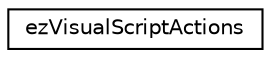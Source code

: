 digraph "Graphical Class Hierarchy"
{
 // LATEX_PDF_SIZE
  edge [fontname="Helvetica",fontsize="10",labelfontname="Helvetica",labelfontsize="10"];
  node [fontname="Helvetica",fontsize="10",shape=record];
  rankdir="LR";
  Node0 [label="ezVisualScriptActions",height=0.2,width=0.4,color="black", fillcolor="white", style="filled",URL="$d3/d2e/classez_visual_script_actions.htm",tooltip=" "];
}
